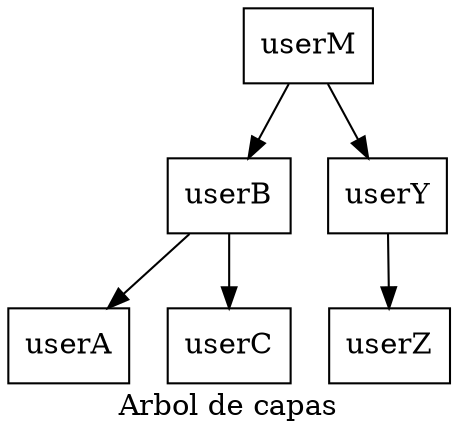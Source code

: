 digraph{
 node[shape = box];
 label="Arbol de capas";
n2024923064[label="userM"];
n974766301[label="userB"];
n256801560[label="userA"];
n1117885634[label="userC"];
n874237745[label="userY"];
n1081142855[label="userZ"];
n2024923064->n974766301;
n974766301->n256801560;
n974766301->n1117885634;
n2024923064->n874237745;
n874237745->n1081142855;
}
